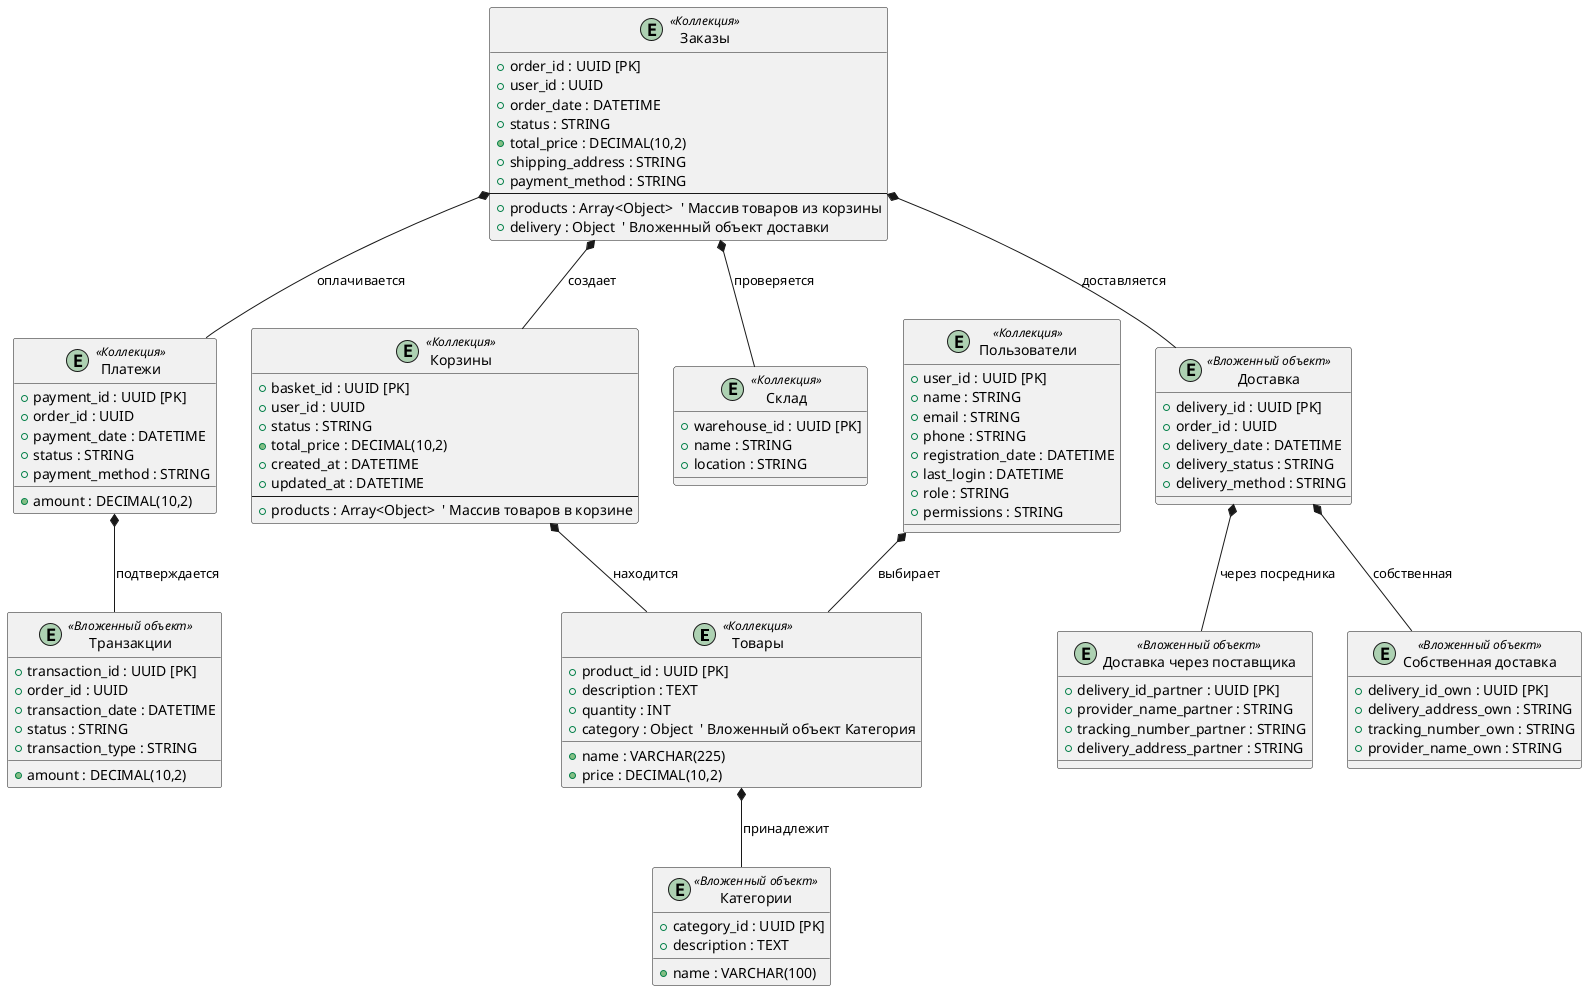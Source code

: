 @startuml
entity "Товары" as Products <<Коллекция>> {
    + product_id : UUID [PK]
    + name : VARCHAR(225)
    + description : TEXT
    + price : DECIMAL(10,2)
    + quantity : INT
    + category : Object  ' Вложенный объект Категория
}

entity "Категории" as Categories <<Вложенный объект>> {
    + category_id : UUID [PK]
    + name : VARCHAR(100)
    + description : TEXT
}

entity "Корзины" as Baskets <<Коллекция>> {
    + basket_id : UUID [PK]
    + user_id : UUID
    + status : STRING
    + total_price : DECIMAL(10,2)
    + created_at : DATETIME
    + updated_at : DATETIME
    --
    + products : Array<Object>  ' Массив товаров в корзине
}

entity "Заказы" as Orders <<Коллекция>> {
    + order_id : UUID [PK]
    + user_id : UUID
    + order_date : DATETIME
    + status : STRING
    + total_price : DECIMAL(10,2)
    + shipping_address : STRING
    + payment_method : STRING
    --
    + products : Array<Object>  ' Массив товаров из корзины
    + delivery : Object  ' Вложенный объект доставки
}

entity "Транзакции" as Transactions <<Вложенный объект>> {
    + transaction_id : UUID [PK]
    + order_id : UUID
    + transaction_date : DATETIME
    + amount : DECIMAL(10,2)
    + status : STRING
    + transaction_type : STRING
}

entity "Платежи" as Payments <<Коллекция>> {
    + payment_id : UUID [PK]
    + order_id : UUID
    + payment_date : DATETIME
    + amount : DECIMAL(10,2)
    + status : STRING
    + payment_method : STRING
}

entity "Склад" as Warehouse <<Коллекция>> {
    + warehouse_id : UUID [PK]
    + name : STRING
    + location : STRING
}

entity "Пользователи" as Users <<Коллекция>> {
    + user_id : UUID [PK]
    + name : STRING
    + email : STRING
    + phone : STRING
    + registration_date : DATETIME
    + last_login : DATETIME
    + role : STRING  
    + permissions : STRING 
}

entity "Доставка" as Delivery <<Вложенный объект>> {
    + delivery_id : UUID [PK]
    + order_id : UUID
    + delivery_date : DATETIME
    + delivery_status : STRING 
    + delivery_method : STRING
}

entity "Собственная доставка" as OwnDelivery <<Вложенный объект>> {
    + delivery_id_own : UUID [PK]
    + delivery_address_own : STRING
    + tracking_number_own : STRING
    + provider_name_own : STRING 
}

entity "Доставка через поставщика" as PartnerDelivery <<Вложенный объект>> {
    + delivery_id_partner : UUID [PK]
    + provider_name_partner : STRING 
    + tracking_number_partner : STRING 
    + delivery_address_partner : STRING
}

Users *-- Products : выбирает
Products *-- Categories : принадлежит
Baskets *-- Products : находится
Orders *-- Baskets : создает
Orders *-- Warehouse : проверяется
Orders *-- Payments : оплачивается
Payments *-- Transactions : подтверждается
Orders *-- Delivery : доставляется
Delivery *-- OwnDelivery : собственная
Delivery *-- PartnerDelivery : через посредника

@enduml
